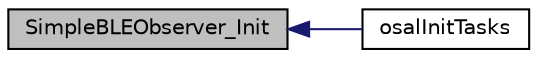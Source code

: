 digraph "SimpleBLEObserver_Init"
{
  edge [fontname="Helvetica",fontsize="10",labelfontname="Helvetica",labelfontsize="10"];
  node [fontname="Helvetica",fontsize="10",shape=record];
  rankdir="LR";
  Node1 [label="SimpleBLEObserver_Init",height=0.2,width=0.4,color="black", fillcolor="grey75", style="filled" fontcolor="black"];
  Node1 -> Node2 [dir="back",color="midnightblue",fontsize="10",style="solid",fontname="Helvetica"];
  Node2 [label="osalInitTasks",height=0.2,width=0.4,color="black", fillcolor="white", style="filled",URL="$_o_s_a_l___simple_b_l_e_observer_8c.html#a7ad49ef9f96d7753c3e77e0e69231bb2"];
}
